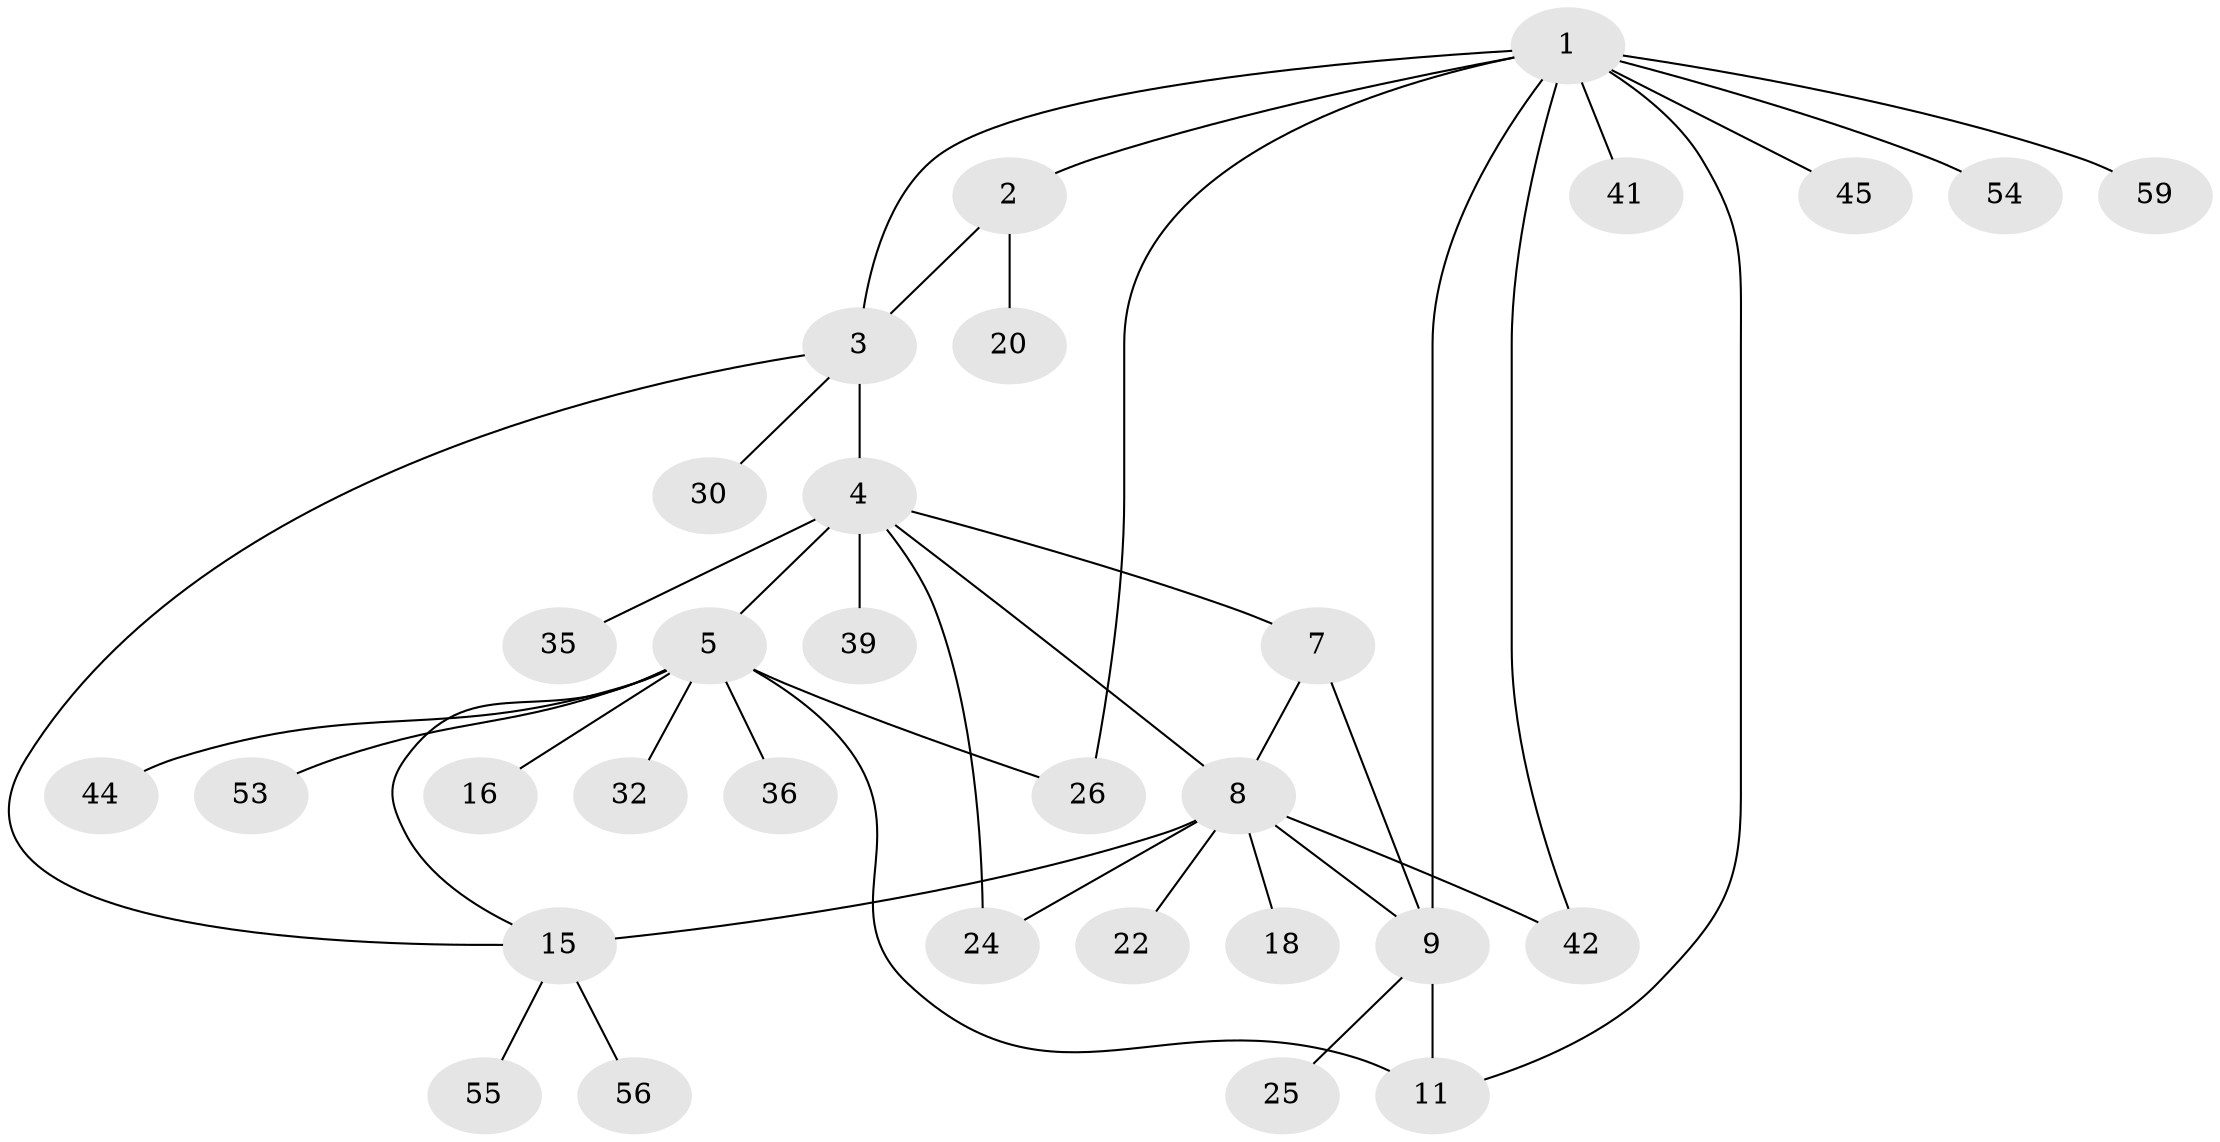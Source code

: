 // original degree distribution, {10: 0.015873015873015872, 5: 0.07936507936507936, 7: 0.031746031746031744, 9: 0.031746031746031744, 3: 0.047619047619047616, 6: 0.031746031746031744, 4: 0.047619047619047616, 1: 0.5714285714285714, 2: 0.14285714285714285}
// Generated by graph-tools (version 1.1) at 2025/16/03/09/25 04:16:04]
// undirected, 31 vertices, 41 edges
graph export_dot {
graph [start="1"]
  node [color=gray90,style=filled];
  1;
  2 [super="+31+19"];
  3 [super="+43+52"];
  4 [super="+34"];
  5 [super="+6"];
  7 [super="+28+60"];
  8 [super="+13+21+63"];
  9 [super="+50+10"];
  11 [super="+47"];
  15 [super="+37"];
  16;
  18;
  20;
  22;
  24;
  25 [super="+46+62"];
  26;
  30;
  32 [super="+33"];
  35;
  36;
  39;
  41;
  42;
  44;
  45;
  53;
  54;
  55;
  56;
  59;
  1 -- 2;
  1 -- 3;
  1 -- 9;
  1 -- 11;
  1 -- 26;
  1 -- 41;
  1 -- 42;
  1 -- 45;
  1 -- 54;
  1 -- 59;
  2 -- 3;
  2 -- 20;
  3 -- 4;
  3 -- 15;
  3 -- 30;
  4 -- 5 [weight=2];
  4 -- 7;
  4 -- 24;
  4 -- 35;
  4 -- 39;
  4 -- 8;
  5 -- 15;
  5 -- 16;
  5 -- 26;
  5 -- 32;
  5 -- 36;
  5 -- 44;
  5 -- 53;
  5 -- 11;
  7 -- 8;
  7 -- 9;
  8 -- 9 [weight=2];
  8 -- 18;
  8 -- 42;
  8 -- 22;
  8 -- 24;
  8 -- 15 [weight=2];
  9 -- 11 [weight=2];
  9 -- 25;
  15 -- 55;
  15 -- 56;
}
